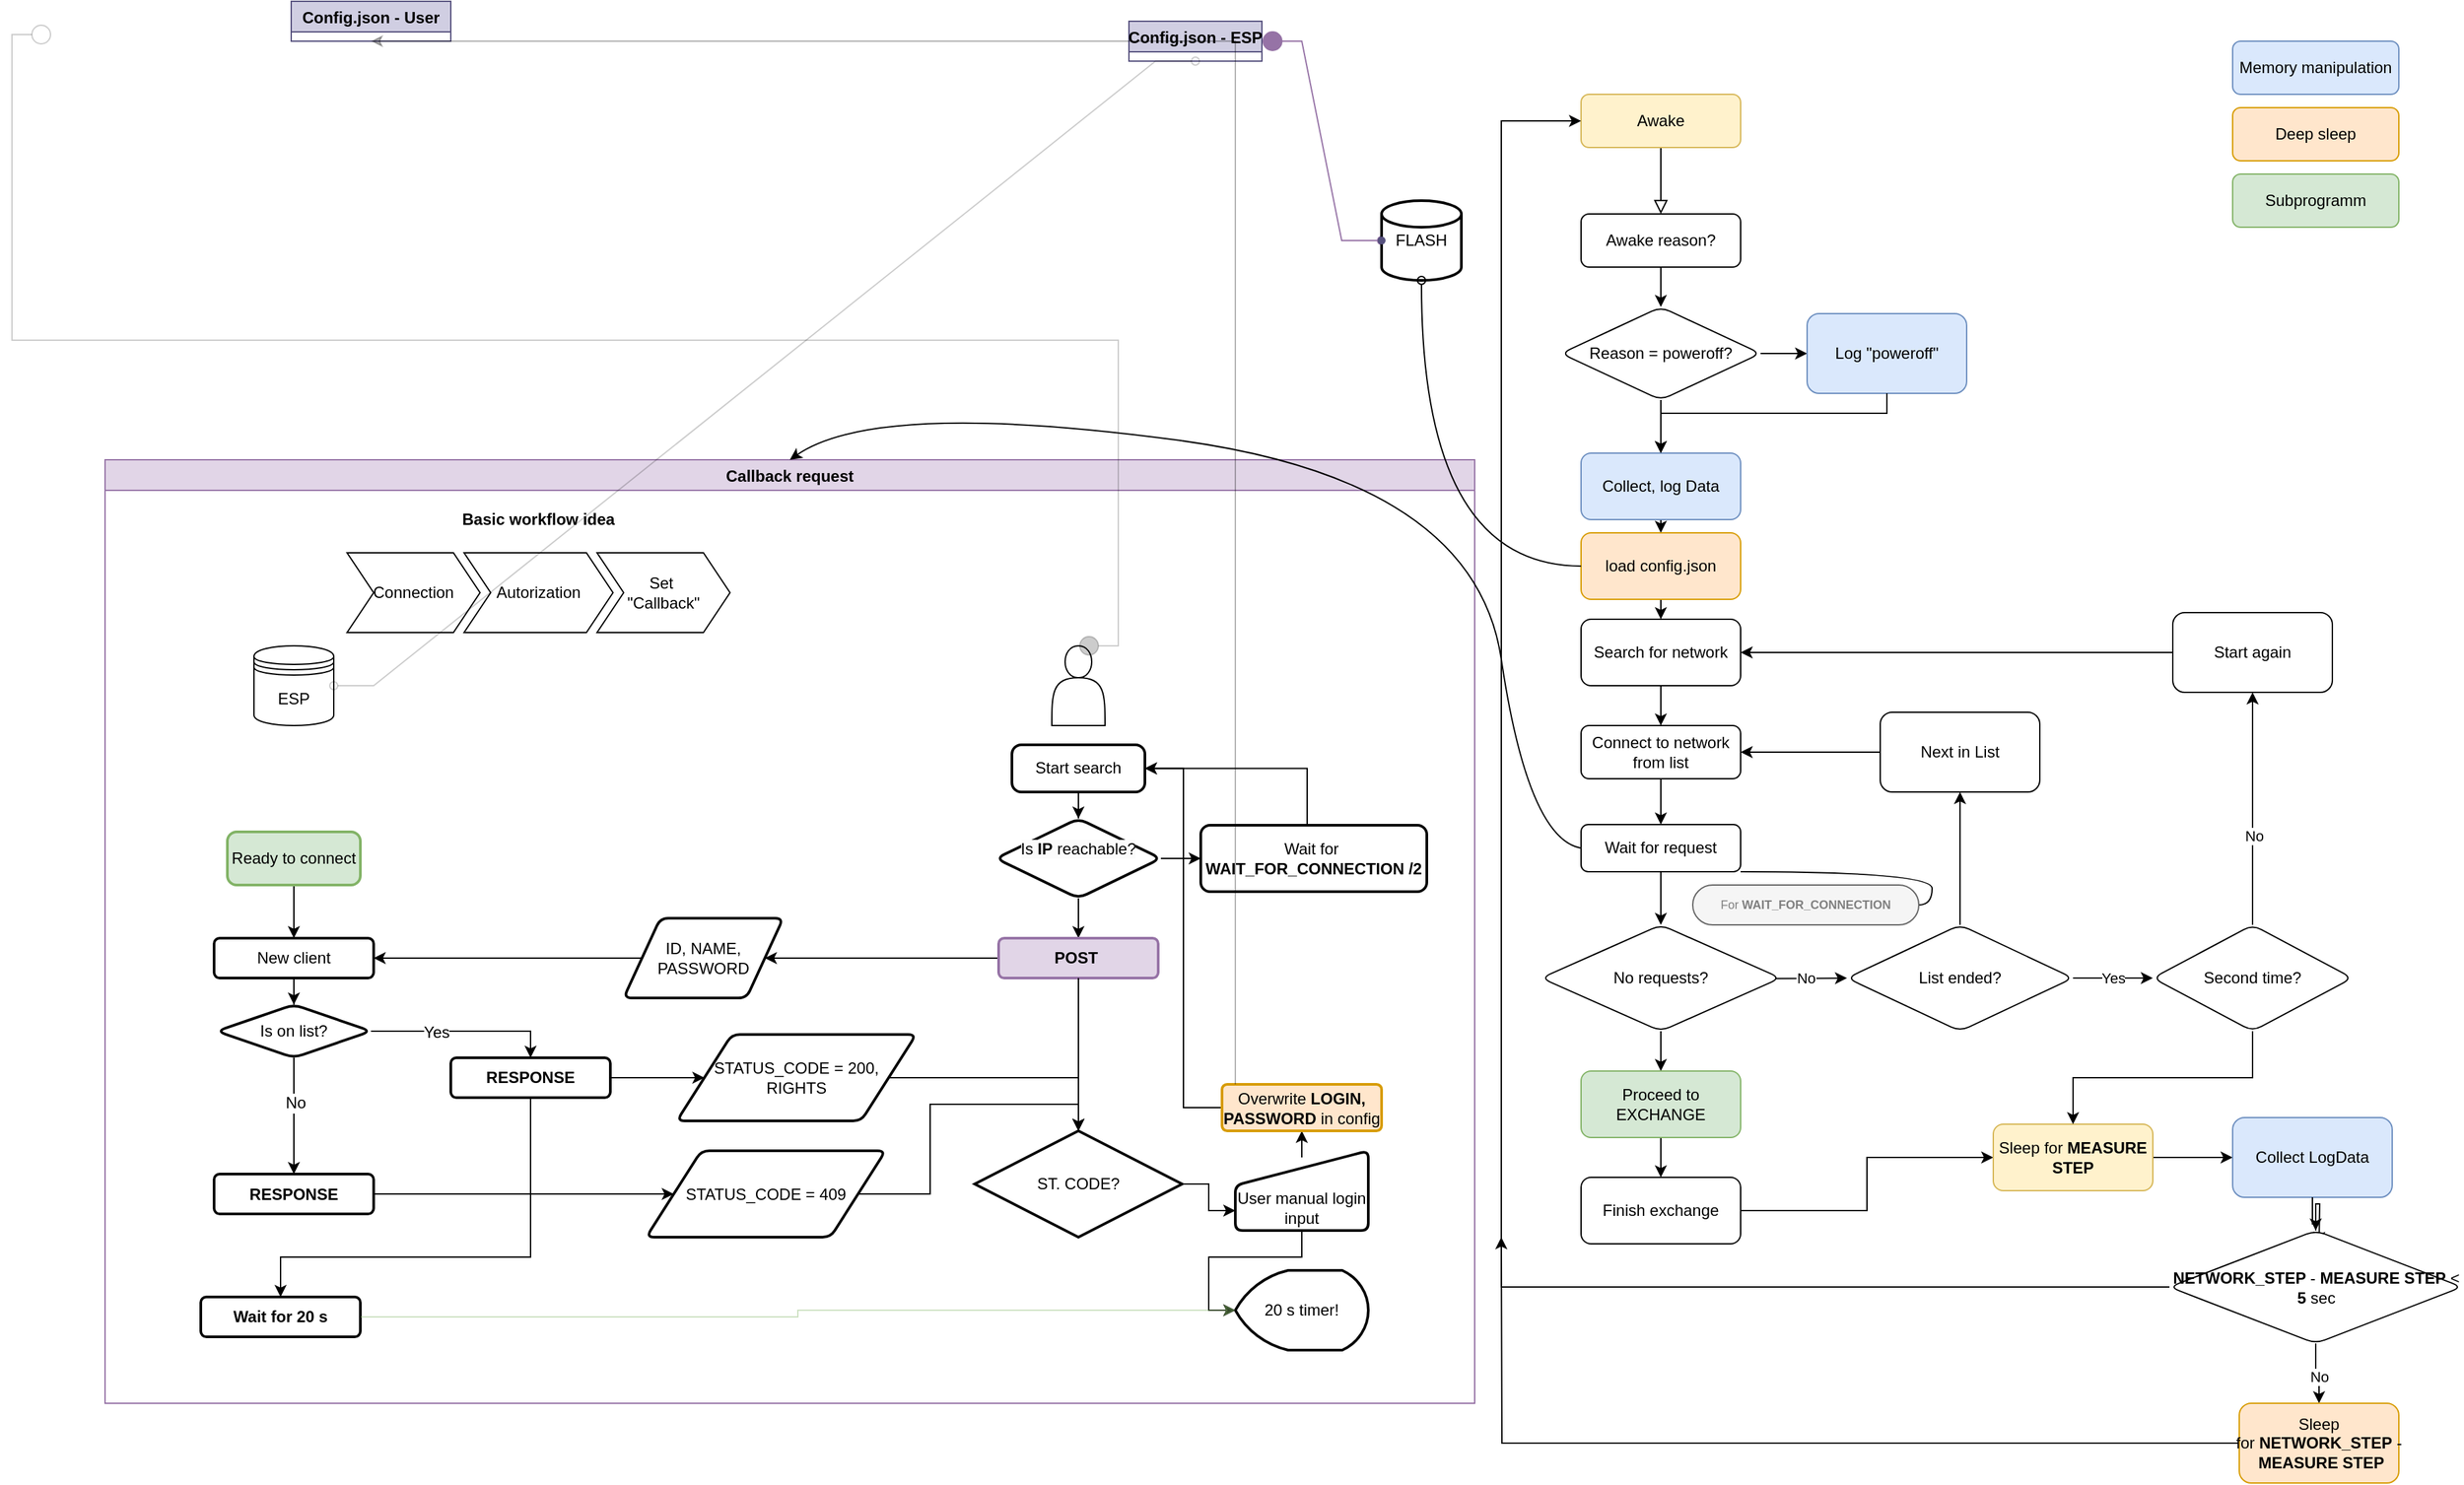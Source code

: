 <mxfile version="24.7.8">
  <diagram id="C5RBs43oDa-KdzZeNtuy" name="Page-1">
    <mxGraphModel dx="2830" dy="696" grid="1" gridSize="10" guides="1" tooltips="1" connect="1" arrows="1" fold="1" page="1" pageScale="1" pageWidth="827" pageHeight="1169" math="0" shadow="0">
      <root>
        <mxCell id="WIyWlLk6GJQsqaUBKTNV-0" />
        <mxCell id="WIyWlLk6GJQsqaUBKTNV-1" parent="WIyWlLk6GJQsqaUBKTNV-0" />
        <mxCell id="WIyWlLk6GJQsqaUBKTNV-2" value="" style="rounded=0;html=1;jettySize=auto;orthogonalLoop=1;fontSize=11;endArrow=block;endFill=0;endSize=8;strokeWidth=1;shadow=0;labelBackgroundColor=none;edgeStyle=orthogonalEdgeStyle;" parent="WIyWlLk6GJQsqaUBKTNV-1" source="WIyWlLk6GJQsqaUBKTNV-3" edge="1">
          <mxGeometry relative="1" as="geometry">
            <mxPoint x="220" y="170" as="targetPoint" />
          </mxGeometry>
        </mxCell>
        <mxCell id="WIyWlLk6GJQsqaUBKTNV-3" value="Awake" style="rounded=1;whiteSpace=wrap;html=1;fontSize=12;glass=0;strokeWidth=1;shadow=0;fillColor=#fff2cc;strokeColor=#d6b656;" parent="WIyWlLk6GJQsqaUBKTNV-1" vertex="1">
          <mxGeometry x="160" y="80" width="120" height="40" as="geometry" />
        </mxCell>
        <mxCell id="w09JISdS2XsOrVuGE6zS-7" value="" style="edgeStyle=orthogonalEdgeStyle;rounded=0;orthogonalLoop=1;jettySize=auto;html=1;" edge="1" parent="WIyWlLk6GJQsqaUBKTNV-1" source="w09JISdS2XsOrVuGE6zS-3" target="w09JISdS2XsOrVuGE6zS-6">
          <mxGeometry relative="1" as="geometry" />
        </mxCell>
        <mxCell id="w09JISdS2XsOrVuGE6zS-3" value="Awake reason?" style="whiteSpace=wrap;html=1;rounded=1;" vertex="1" parent="WIyWlLk6GJQsqaUBKTNV-1">
          <mxGeometry x="160" y="170" width="120" height="40" as="geometry" />
        </mxCell>
        <mxCell id="w09JISdS2XsOrVuGE6zS-9" value="" style="edgeStyle=orthogonalEdgeStyle;rounded=0;orthogonalLoop=1;jettySize=auto;html=1;" edge="1" parent="WIyWlLk6GJQsqaUBKTNV-1" source="w09JISdS2XsOrVuGE6zS-6" target="w09JISdS2XsOrVuGE6zS-8">
          <mxGeometry relative="1" as="geometry" />
        </mxCell>
        <mxCell id="w09JISdS2XsOrVuGE6zS-11" value="" style="edgeStyle=orthogonalEdgeStyle;rounded=0;orthogonalLoop=1;jettySize=auto;html=1;" edge="1" parent="WIyWlLk6GJQsqaUBKTNV-1" source="w09JISdS2XsOrVuGE6zS-6" target="w09JISdS2XsOrVuGE6zS-10">
          <mxGeometry relative="1" as="geometry" />
        </mxCell>
        <mxCell id="w09JISdS2XsOrVuGE6zS-6" value="Reason = poweroff?" style="rhombus;whiteSpace=wrap;html=1;rounded=1;arcSize=15;" vertex="1" parent="WIyWlLk6GJQsqaUBKTNV-1">
          <mxGeometry x="145" y="240" width="150" height="70" as="geometry" />
        </mxCell>
        <mxCell id="w09JISdS2XsOrVuGE6zS-8" value="Log &quot;poweroff&quot;" style="whiteSpace=wrap;html=1;rounded=1;arcSize=15;fillColor=#dae8fc;strokeColor=#6c8ebf;" vertex="1" parent="WIyWlLk6GJQsqaUBKTNV-1">
          <mxGeometry x="330" y="245" width="120" height="60" as="geometry" />
        </mxCell>
        <mxCell id="w09JISdS2XsOrVuGE6zS-105" style="edgeStyle=orthogonalEdgeStyle;rounded=0;orthogonalLoop=1;jettySize=auto;html=1;exitX=0.5;exitY=1;exitDx=0;exitDy=0;entryX=0.5;entryY=0;entryDx=0;entryDy=0;" edge="1" parent="WIyWlLk6GJQsqaUBKTNV-1" source="w09JISdS2XsOrVuGE6zS-10" target="w09JISdS2XsOrVuGE6zS-104">
          <mxGeometry relative="1" as="geometry" />
        </mxCell>
        <mxCell id="w09JISdS2XsOrVuGE6zS-10" value="Collect, log Data" style="whiteSpace=wrap;html=1;rounded=1;arcSize=15;fillColor=#dae8fc;strokeColor=#6c8ebf;" vertex="1" parent="WIyWlLk6GJQsqaUBKTNV-1">
          <mxGeometry x="160" y="350" width="120" height="50" as="geometry" />
        </mxCell>
        <mxCell id="w09JISdS2XsOrVuGE6zS-12" value="" style="endArrow=classic;html=1;rounded=0;entryX=0.5;entryY=0;entryDx=0;entryDy=0;exitX=0.5;exitY=1;exitDx=0;exitDy=0;" edge="1" parent="WIyWlLk6GJQsqaUBKTNV-1" source="w09JISdS2XsOrVuGE6zS-8" target="w09JISdS2XsOrVuGE6zS-10">
          <mxGeometry width="50" height="50" relative="1" as="geometry">
            <mxPoint x="450" y="310" as="sourcePoint" />
            <mxPoint x="500" y="355" as="targetPoint" />
            <Array as="points">
              <mxPoint x="390" y="320" />
              <mxPoint x="220" y="320" />
            </Array>
          </mxGeometry>
        </mxCell>
        <mxCell id="w09JISdS2XsOrVuGE6zS-17" value="" style="edgeStyle=orthogonalEdgeStyle;rounded=0;orthogonalLoop=1;jettySize=auto;html=1;" edge="1" parent="WIyWlLk6GJQsqaUBKTNV-1" source="w09JISdS2XsOrVuGE6zS-13" target="w09JISdS2XsOrVuGE6zS-16">
          <mxGeometry relative="1" as="geometry" />
        </mxCell>
        <mxCell id="w09JISdS2XsOrVuGE6zS-13" value="Search for network" style="whiteSpace=wrap;html=1;rounded=1;arcSize=15;" vertex="1" parent="WIyWlLk6GJQsqaUBKTNV-1">
          <mxGeometry x="160" y="475" width="120" height="50" as="geometry" />
        </mxCell>
        <mxCell id="w09JISdS2XsOrVuGE6zS-19" value="" style="edgeStyle=orthogonalEdgeStyle;rounded=0;orthogonalLoop=1;jettySize=auto;html=1;" edge="1" parent="WIyWlLk6GJQsqaUBKTNV-1" source="w09JISdS2XsOrVuGE6zS-16" target="w09JISdS2XsOrVuGE6zS-18">
          <mxGeometry relative="1" as="geometry" />
        </mxCell>
        <mxCell id="w09JISdS2XsOrVuGE6zS-16" value="Connect to network from list" style="whiteSpace=wrap;html=1;rounded=1;arcSize=15;" vertex="1" parent="WIyWlLk6GJQsqaUBKTNV-1">
          <mxGeometry x="160" y="555" width="120" height="40" as="geometry" />
        </mxCell>
        <mxCell id="w09JISdS2XsOrVuGE6zS-21" value="" style="edgeStyle=orthogonalEdgeStyle;rounded=0;orthogonalLoop=1;jettySize=auto;html=1;" edge="1" parent="WIyWlLk6GJQsqaUBKTNV-1" source="w09JISdS2XsOrVuGE6zS-18">
          <mxGeometry relative="1" as="geometry">
            <mxPoint x="220" y="705" as="targetPoint" />
          </mxGeometry>
        </mxCell>
        <mxCell id="w09JISdS2XsOrVuGE6zS-18" value="Wait for request" style="whiteSpace=wrap;html=1;rounded=1;arcSize=15;" vertex="1" parent="WIyWlLk6GJQsqaUBKTNV-1">
          <mxGeometry x="160" y="629.5" width="120" height="35.5" as="geometry" />
        </mxCell>
        <mxCell id="w09JISdS2XsOrVuGE6zS-23" value="" style="edgeStyle=orthogonalEdgeStyle;rounded=0;orthogonalLoop=1;jettySize=auto;html=1;exitX=0.976;exitY=0.504;exitDx=0;exitDy=0;exitPerimeter=0;" edge="1" parent="WIyWlLk6GJQsqaUBKTNV-1" source="w09JISdS2XsOrVuGE6zS-20" target="w09JISdS2XsOrVuGE6zS-22">
          <mxGeometry relative="1" as="geometry">
            <mxPoint x="310" y="745" as="sourcePoint" />
          </mxGeometry>
        </mxCell>
        <mxCell id="w09JISdS2XsOrVuGE6zS-28" value="No" style="edgeLabel;html=1;align=center;verticalAlign=middle;resizable=0;points=[];" vertex="1" connectable="0" parent="w09JISdS2XsOrVuGE6zS-23">
          <mxGeometry x="0.4" y="-3" relative="1" as="geometry">
            <mxPoint x="-15" y="-3" as="offset" />
          </mxGeometry>
        </mxCell>
        <mxCell id="w09JISdS2XsOrVuGE6zS-30" value="" style="edgeStyle=orthogonalEdgeStyle;rounded=0;orthogonalLoop=1;jettySize=auto;html=1;exitX=0.5;exitY=1;exitDx=0;exitDy=0;" edge="1" parent="WIyWlLk6GJQsqaUBKTNV-1" source="w09JISdS2XsOrVuGE6zS-20" target="w09JISdS2XsOrVuGE6zS-29">
          <mxGeometry relative="1" as="geometry">
            <mxPoint x="220.091" y="784.96" as="sourcePoint" />
          </mxGeometry>
        </mxCell>
        <mxCell id="w09JISdS2XsOrVuGE6zS-20" value="No requests?" style="rhombus;whiteSpace=wrap;html=1;rounded=1;arcSize=15;" vertex="1" parent="WIyWlLk6GJQsqaUBKTNV-1">
          <mxGeometry x="130" y="705" width="180" height="80" as="geometry" />
        </mxCell>
        <mxCell id="w09JISdS2XsOrVuGE6zS-38" value="" style="edgeStyle=orthogonalEdgeStyle;rounded=0;orthogonalLoop=1;jettySize=auto;html=1;" edge="1" parent="WIyWlLk6GJQsqaUBKTNV-1" source="w09JISdS2XsOrVuGE6zS-22" target="w09JISdS2XsOrVuGE6zS-37">
          <mxGeometry relative="1" as="geometry" />
        </mxCell>
        <mxCell id="w09JISdS2XsOrVuGE6zS-44" value="Yes" style="edgeLabel;html=1;align=center;verticalAlign=middle;resizable=0;points=[];" vertex="1" connectable="0" parent="w09JISdS2XsOrVuGE6zS-38">
          <mxGeometry x="0.156" y="-1" relative="1" as="geometry">
            <mxPoint x="-5" y="-1" as="offset" />
          </mxGeometry>
        </mxCell>
        <mxCell id="w09JISdS2XsOrVuGE6zS-103" style="edgeStyle=orthogonalEdgeStyle;rounded=0;orthogonalLoop=1;jettySize=auto;html=1;exitX=0.5;exitY=0;exitDx=0;exitDy=0;entryX=0.5;entryY=1;entryDx=0;entryDy=0;" edge="1" parent="WIyWlLk6GJQsqaUBKTNV-1" source="w09JISdS2XsOrVuGE6zS-22" target="w09JISdS2XsOrVuGE6zS-24">
          <mxGeometry relative="1" as="geometry" />
        </mxCell>
        <mxCell id="w09JISdS2XsOrVuGE6zS-22" value="List ended?" style="rhombus;whiteSpace=wrap;html=1;rounded=1;arcSize=15;" vertex="1" parent="WIyWlLk6GJQsqaUBKTNV-1">
          <mxGeometry x="360" y="705" width="170" height="80" as="geometry" />
        </mxCell>
        <mxCell id="w09JISdS2XsOrVuGE6zS-26" value="" style="edgeStyle=orthogonalEdgeStyle;rounded=0;orthogonalLoop=1;jettySize=auto;html=1;" edge="1" parent="WIyWlLk6GJQsqaUBKTNV-1" source="w09JISdS2XsOrVuGE6zS-24" target="w09JISdS2XsOrVuGE6zS-16">
          <mxGeometry relative="1" as="geometry" />
        </mxCell>
        <mxCell id="w09JISdS2XsOrVuGE6zS-24" value="Next in List" style="whiteSpace=wrap;html=1;rounded=1;arcSize=15;" vertex="1" parent="WIyWlLk6GJQsqaUBKTNV-1">
          <mxGeometry x="385" y="545" width="120" height="60" as="geometry" />
        </mxCell>
        <mxCell id="w09JISdS2XsOrVuGE6zS-34" value="" style="edgeStyle=orthogonalEdgeStyle;rounded=0;orthogonalLoop=1;jettySize=auto;html=1;" edge="1" parent="WIyWlLk6GJQsqaUBKTNV-1" source="w09JISdS2XsOrVuGE6zS-29" target="w09JISdS2XsOrVuGE6zS-33">
          <mxGeometry relative="1" as="geometry" />
        </mxCell>
        <mxCell id="w09JISdS2XsOrVuGE6zS-29" value="Proceed to EXCHANGE" style="whiteSpace=wrap;html=1;rounded=1;arcSize=15;fillColor=#d5e8d4;strokeColor=#82b366;shadow=0;glass=0;" vertex="1" parent="WIyWlLk6GJQsqaUBKTNV-1">
          <mxGeometry x="160" y="815" width="120" height="50" as="geometry" />
        </mxCell>
        <mxCell id="w09JISdS2XsOrVuGE6zS-36" value="" style="edgeStyle=orthogonalEdgeStyle;rounded=0;orthogonalLoop=1;jettySize=auto;html=1;" edge="1" parent="WIyWlLk6GJQsqaUBKTNV-1" source="w09JISdS2XsOrVuGE6zS-33" target="w09JISdS2XsOrVuGE6zS-35">
          <mxGeometry relative="1" as="geometry" />
        </mxCell>
        <mxCell id="w09JISdS2XsOrVuGE6zS-33" value="Finish exchange" style="whiteSpace=wrap;html=1;rounded=1;arcSize=15;shadow=0;glass=0;" vertex="1" parent="WIyWlLk6GJQsqaUBKTNV-1">
          <mxGeometry x="160" y="895" width="120" height="50" as="geometry" />
        </mxCell>
        <mxCell id="w09JISdS2XsOrVuGE6zS-50" value="" style="edgeStyle=orthogonalEdgeStyle;rounded=0;orthogonalLoop=1;jettySize=auto;html=1;" edge="1" parent="WIyWlLk6GJQsqaUBKTNV-1" source="w09JISdS2XsOrVuGE6zS-35" target="w09JISdS2XsOrVuGE6zS-49">
          <mxGeometry relative="1" as="geometry" />
        </mxCell>
        <mxCell id="w09JISdS2XsOrVuGE6zS-35" value="Sleep for &lt;b&gt;MEASURE STEP&lt;/b&gt;" style="whiteSpace=wrap;html=1;rounded=1;arcSize=15;shadow=0;glass=0;fillColor=#fff2cc;strokeColor=#d6b656;" vertex="1" parent="WIyWlLk6GJQsqaUBKTNV-1">
          <mxGeometry x="470" y="855" width="120" height="50" as="geometry" />
        </mxCell>
        <mxCell id="w09JISdS2XsOrVuGE6zS-41" value="" style="edgeStyle=orthogonalEdgeStyle;rounded=0;orthogonalLoop=1;jettySize=auto;html=1;" edge="1" parent="WIyWlLk6GJQsqaUBKTNV-1" source="w09JISdS2XsOrVuGE6zS-37" target="w09JISdS2XsOrVuGE6zS-40">
          <mxGeometry relative="1" as="geometry" />
        </mxCell>
        <mxCell id="w09JISdS2XsOrVuGE6zS-43" value="No" style="edgeLabel;html=1;align=center;verticalAlign=middle;resizable=0;points=[];" vertex="1" connectable="0" parent="w09JISdS2XsOrVuGE6zS-41">
          <mxGeometry x="-0.234" y="-1" relative="1" as="geometry">
            <mxPoint as="offset" />
          </mxGeometry>
        </mxCell>
        <mxCell id="w09JISdS2XsOrVuGE6zS-48" value="" style="edgeStyle=orthogonalEdgeStyle;rounded=0;orthogonalLoop=1;jettySize=auto;html=1;" edge="1" parent="WIyWlLk6GJQsqaUBKTNV-1" source="w09JISdS2XsOrVuGE6zS-37" target="w09JISdS2XsOrVuGE6zS-35">
          <mxGeometry relative="1" as="geometry" />
        </mxCell>
        <mxCell id="w09JISdS2XsOrVuGE6zS-37" value="Second time?" style="rhombus;whiteSpace=wrap;html=1;rounded=1;arcSize=15;" vertex="1" parent="WIyWlLk6GJQsqaUBKTNV-1">
          <mxGeometry x="590" y="705" width="150" height="80" as="geometry" />
        </mxCell>
        <mxCell id="w09JISdS2XsOrVuGE6zS-42" style="edgeStyle=orthogonalEdgeStyle;rounded=0;orthogonalLoop=1;jettySize=auto;html=1;entryX=1;entryY=0.5;entryDx=0;entryDy=0;" edge="1" parent="WIyWlLk6GJQsqaUBKTNV-1" source="w09JISdS2XsOrVuGE6zS-40" target="w09JISdS2XsOrVuGE6zS-13">
          <mxGeometry relative="1" as="geometry" />
        </mxCell>
        <mxCell id="w09JISdS2XsOrVuGE6zS-40" value="Start again" style="whiteSpace=wrap;html=1;rounded=1;arcSize=15;" vertex="1" parent="WIyWlLk6GJQsqaUBKTNV-1">
          <mxGeometry x="605" y="470" width="120" height="60" as="geometry" />
        </mxCell>
        <mxCell id="w09JISdS2XsOrVuGE6zS-52" value="" style="edgeStyle=orthogonalEdgeStyle;rounded=0;orthogonalLoop=1;jettySize=auto;html=1;" edge="1" parent="WIyWlLk6GJQsqaUBKTNV-1" source="w09JISdS2XsOrVuGE6zS-51">
          <mxGeometry relative="1" as="geometry">
            <mxPoint x="715.0" y="945" as="targetPoint" />
          </mxGeometry>
        </mxCell>
        <mxCell id="w09JISdS2XsOrVuGE6zS-49" value="Collect LogData" style="whiteSpace=wrap;html=1;fillColor=#dae8fc;strokeColor=#6c8ebf;rounded=1;arcSize=15;shadow=0;glass=0;" vertex="1" parent="WIyWlLk6GJQsqaUBKTNV-1">
          <mxGeometry x="650" y="850" width="120" height="60" as="geometry" />
        </mxCell>
        <mxCell id="w09JISdS2XsOrVuGE6zS-54" value="" style="edgeStyle=orthogonalEdgeStyle;rounded=0;orthogonalLoop=1;jettySize=auto;html=1;exitX=0.5;exitY=1;exitDx=0;exitDy=0;" edge="1" parent="WIyWlLk6GJQsqaUBKTNV-1" source="w09JISdS2XsOrVuGE6zS-51" target="w09JISdS2XsOrVuGE6zS-53">
          <mxGeometry relative="1" as="geometry">
            <mxPoint x="715.0" y="1030" as="sourcePoint" />
          </mxGeometry>
        </mxCell>
        <mxCell id="w09JISdS2XsOrVuGE6zS-55" value="No" style="edgeLabel;html=1;align=center;verticalAlign=middle;resizable=0;points=[];" vertex="1" connectable="0" parent="w09JISdS2XsOrVuGE6zS-54">
          <mxGeometry x="0.652" y="1" relative="1" as="geometry">
            <mxPoint x="-1" y="-12" as="offset" />
          </mxGeometry>
        </mxCell>
        <mxCell id="w09JISdS2XsOrVuGE6zS-56" style="edgeStyle=orthogonalEdgeStyle;rounded=0;orthogonalLoop=1;jettySize=auto;html=1;exitX=0;exitY=0.5;exitDx=0;exitDy=0;entryX=0;entryY=0.5;entryDx=0;entryDy=0;" edge="1" parent="WIyWlLk6GJQsqaUBKTNV-1" source="w09JISdS2XsOrVuGE6zS-51" target="WIyWlLk6GJQsqaUBKTNV-3">
          <mxGeometry relative="1" as="geometry">
            <Array as="points">
              <mxPoint x="100" y="978" />
              <mxPoint x="100" y="100" />
            </Array>
          </mxGeometry>
        </mxCell>
        <mxCell id="w09JISdS2XsOrVuGE6zS-57" style="edgeStyle=orthogonalEdgeStyle;rounded=0;orthogonalLoop=1;jettySize=auto;html=1;exitX=0;exitY=0.5;exitDx=0;exitDy=0;" edge="1" parent="WIyWlLk6GJQsqaUBKTNV-1" source="w09JISdS2XsOrVuGE6zS-53">
          <mxGeometry relative="1" as="geometry">
            <mxPoint x="100" y="940" as="targetPoint" />
          </mxGeometry>
        </mxCell>
        <mxCell id="w09JISdS2XsOrVuGE6zS-53" value="Sleep for&amp;nbsp;&lt;b&gt;NETWORK_STEP&amp;nbsp;&lt;/b&gt;-&amp;nbsp;&lt;b&gt;MEASURE STEP&lt;/b&gt;" style="whiteSpace=wrap;html=1;rounded=1;arcSize=15;shadow=0;glass=0;fillColor=#ffe6cc;strokeColor=#d79b00;" vertex="1" parent="WIyWlLk6GJQsqaUBKTNV-1">
          <mxGeometry x="655" y="1065" width="120" height="60" as="geometry" />
        </mxCell>
        <mxCell id="w09JISdS2XsOrVuGE6zS-58" value="Memory manipulation" style="rounded=1;whiteSpace=wrap;html=1;fillColor=#dae8fc;strokeColor=#6c8ebf;" vertex="1" parent="WIyWlLk6GJQsqaUBKTNV-1">
          <mxGeometry x="650" y="40" width="125" height="40" as="geometry" />
        </mxCell>
        <mxCell id="w09JISdS2XsOrVuGE6zS-60" value="Deep sleep" style="rounded=1;whiteSpace=wrap;html=1;fillColor=#ffe6cc;strokeColor=#d79b00;" vertex="1" parent="WIyWlLk6GJQsqaUBKTNV-1">
          <mxGeometry x="650" y="90" width="125" height="40" as="geometry" />
        </mxCell>
        <mxCell id="w09JISdS2XsOrVuGE6zS-61" value="Subprogramm" style="rounded=1;whiteSpace=wrap;html=1;fillColor=#d5e8d4;strokeColor=#82b366;" vertex="1" parent="WIyWlLk6GJQsqaUBKTNV-1">
          <mxGeometry x="650" y="140" width="125" height="40" as="geometry" />
        </mxCell>
        <mxCell id="w09JISdS2XsOrVuGE6zS-74" value="Callback request" style="swimlane;fillColor=#e1d5e7;strokeColor=#9673a6;" vertex="1" parent="WIyWlLk6GJQsqaUBKTNV-1">
          <mxGeometry x="-950" y="355" width="1030" height="710" as="geometry">
            <mxRectangle x="-770" y="350" width="120" height="30" as="alternateBounds" />
          </mxGeometry>
        </mxCell>
        <mxCell id="w09JISdS2XsOrVuGE6zS-75" value="" style="shape=actor;whiteSpace=wrap;html=1;" vertex="1" parent="w09JISdS2XsOrVuGE6zS-74">
          <mxGeometry x="712" y="140" width="40" height="60" as="geometry" />
        </mxCell>
        <mxCell id="w09JISdS2XsOrVuGE6zS-76" value="ESP" style="shape=datastore;whiteSpace=wrap;html=1;" vertex="1" parent="w09JISdS2XsOrVuGE6zS-74">
          <mxGeometry x="112" y="140" width="60" height="60" as="geometry" />
        </mxCell>
        <mxCell id="w09JISdS2XsOrVuGE6zS-107" value="Basic workflow idea" style="swimlane;childLayout=stackLayout;horizontal=1;fillColor=none;horizontalStack=1;resizeParent=1;resizeParentMax=0;resizeLast=0;collapsible=0;strokeColor=none;stackBorder=10;stackSpacing=-12;resizable=1;align=center;points=[];whiteSpace=wrap;html=1;startSize=30;" vertex="1" parent="w09JISdS2XsOrVuGE6zS-74">
          <mxGeometry x="172" y="30" width="308" height="110" as="geometry" />
        </mxCell>
        <mxCell id="w09JISdS2XsOrVuGE6zS-108" value="Connection" style="shape=step;perimeter=stepPerimeter;fixedSize=1;points=[];whiteSpace=wrap;html=1;" vertex="1" parent="w09JISdS2XsOrVuGE6zS-107">
          <mxGeometry x="10" y="40" width="100" height="60" as="geometry" />
        </mxCell>
        <mxCell id="w09JISdS2XsOrVuGE6zS-109" value="Autorization" style="shape=step;perimeter=stepPerimeter;fixedSize=1;points=[];whiteSpace=wrap;html=1;" vertex="1" parent="w09JISdS2XsOrVuGE6zS-107">
          <mxGeometry x="98" y="40" width="112" height="60" as="geometry" />
        </mxCell>
        <mxCell id="w09JISdS2XsOrVuGE6zS-110" value="Set&amp;nbsp;&lt;div&gt;&quot;Callback&quot;&lt;/div&gt;" style="shape=step;perimeter=stepPerimeter;fixedSize=1;points=[];align=center;whiteSpace=wrap;html=1;" vertex="1" parent="w09JISdS2XsOrVuGE6zS-107">
          <mxGeometry x="198" y="40" width="100" height="60" as="geometry" />
        </mxCell>
        <mxCell id="w09JISdS2XsOrVuGE6zS-171" value="" style="edgeStyle=orthogonalEdgeStyle;rounded=0;orthogonalLoop=1;jettySize=auto;html=1;fontFamily=Helvetica;fontSize=12;fontColor=default;" edge="1" parent="w09JISdS2XsOrVuGE6zS-74" source="w09JISdS2XsOrVuGE6zS-126" target="w09JISdS2XsOrVuGE6zS-170">
          <mxGeometry relative="1" as="geometry" />
        </mxCell>
        <mxCell id="w09JISdS2XsOrVuGE6zS-126" value="Ready to connect" style="rounded=1;whiteSpace=wrap;html=1;absoluteArcSize=1;arcSize=14;strokeWidth=2;fillColor=#d5e8d4;strokeColor=#82b366;" vertex="1" parent="w09JISdS2XsOrVuGE6zS-74">
          <mxGeometry x="92" y="280" width="100" height="40" as="geometry" />
        </mxCell>
        <mxCell id="w09JISdS2XsOrVuGE6zS-133" value="" style="edgeStyle=orthogonalEdgeStyle;rounded=0;orthogonalLoop=1;jettySize=auto;html=1;fontFamily=Helvetica;fontSize=12;fontColor=default;entryX=0.5;entryY=0;entryDx=0;entryDy=0;" edge="1" parent="w09JISdS2XsOrVuGE6zS-74" source="w09JISdS2XsOrVuGE6zS-128" target="w09JISdS2XsOrVuGE6zS-161">
          <mxGeometry relative="1" as="geometry">
            <mxPoint x="732.034" y="275" as="targetPoint" />
          </mxGeometry>
        </mxCell>
        <mxCell id="w09JISdS2XsOrVuGE6zS-128" value="Start search" style="rounded=1;whiteSpace=wrap;html=1;absoluteArcSize=1;arcSize=14;strokeWidth=2;" vertex="1" parent="w09JISdS2XsOrVuGE6zS-74">
          <mxGeometry x="682" y="214.5" width="100" height="35.5" as="geometry" />
        </mxCell>
        <mxCell id="w09JISdS2XsOrVuGE6zS-166" value="" style="edgeStyle=orthogonalEdgeStyle;rounded=0;orthogonalLoop=1;jettySize=auto;html=1;fontFamily=Helvetica;fontSize=12;fontColor=default;" edge="1" parent="w09JISdS2XsOrVuGE6zS-74" source="w09JISdS2XsOrVuGE6zS-161" target="w09JISdS2XsOrVuGE6zS-165">
          <mxGeometry relative="1" as="geometry" />
        </mxCell>
        <mxCell id="w09JISdS2XsOrVuGE6zS-178" value="" style="edgeStyle=orthogonalEdgeStyle;rounded=0;orthogonalLoop=1;jettySize=auto;html=1;fontFamily=Helvetica;fontSize=12;fontColor=default;" edge="1" parent="w09JISdS2XsOrVuGE6zS-74" source="w09JISdS2XsOrVuGE6zS-161" target="w09JISdS2XsOrVuGE6zS-177">
          <mxGeometry relative="1" as="geometry" />
        </mxCell>
        <mxCell id="w09JISdS2XsOrVuGE6zS-161" value="&#xa;&lt;span style=&quot;color: rgb(0, 0, 0); font-family: Helvetica; font-size: 12px; font-style: normal; font-variant-ligatures: normal; font-variant-caps: normal; font-weight: 400; letter-spacing: normal; orphans: 2; text-align: center; text-indent: 0px; text-transform: none; widows: 2; word-spacing: 0px; -webkit-text-stroke-width: 0px; white-space: normal; background-color: rgb(251, 251, 251); text-decoration-thickness: initial; text-decoration-style: initial; text-decoration-color: initial; display: inline !important; float: none;&quot;&gt;Is&lt;span&gt;&amp;nbsp;&lt;/span&gt;&lt;/span&gt;&lt;b style=&quot;forced-color-adjust: none; color: rgb(0, 0, 0); font-family: Helvetica; font-size: 12px; font-style: normal; font-variant-ligatures: normal; font-variant-caps: normal; letter-spacing: normal; orphans: 2; text-align: center; text-indent: 0px; text-transform: none; widows: 2; word-spacing: 0px; -webkit-text-stroke-width: 0px; white-space: normal; background-color: rgb(251, 251, 251); text-decoration-thickness: initial; text-decoration-style: initial; text-decoration-color: initial;&quot;&gt;IP&lt;/b&gt;&lt;span style=&quot;color: rgb(0, 0, 0); font-family: Helvetica; font-size: 12px; font-style: normal; font-variant-ligatures: normal; font-variant-caps: normal; font-weight: 400; letter-spacing: normal; orphans: 2; text-align: center; text-indent: 0px; text-transform: none; widows: 2; word-spacing: 0px; -webkit-text-stroke-width: 0px; white-space: normal; background-color: rgb(251, 251, 251); text-decoration-thickness: initial; text-decoration-style: initial; text-decoration-color: initial; display: inline !important; float: none;&quot;&gt;&lt;span&gt;&amp;nbsp;&lt;/span&gt;reachable?&lt;/span&gt;&#xa;&#xa;" style="rhombus;whiteSpace=wrap;html=1;rounded=1;strokeColor=default;strokeWidth=2;align=center;verticalAlign=middle;arcSize=14;fontFamily=Helvetica;fontSize=12;fontColor=default;fillColor=default;" vertex="1" parent="w09JISdS2XsOrVuGE6zS-74">
          <mxGeometry x="670" y="270" width="124" height="60" as="geometry" />
        </mxCell>
        <mxCell id="w09JISdS2XsOrVuGE6zS-159" value="" style="edgeStyle=entityRelationEdgeStyle;rounded=0;orthogonalLoop=1;jettySize=auto;html=1;fontFamily=Helvetica;fontSize=12;fontColor=default;opacity=20;endArrow=circle;endFill=0;startArrow=circle;startFill=1;entryX=0.5;entryY=1;entryDx=0;entryDy=0;exitX=0.5;exitY=0;exitDx=0;exitDy=0;" edge="1" parent="w09JISdS2XsOrVuGE6zS-74" source="w09JISdS2XsOrVuGE6zS-75">
          <mxGeometry relative="1" as="geometry">
            <mxPoint x="380" y="290" as="sourcePoint" />
            <mxPoint x="-40" y="-320" as="targetPoint" />
            <Array as="points">
              <mxPoint x="380" y="310" />
              <mxPoint x="390" y="290" />
              <mxPoint x="200" y="40" />
              <mxPoint x="20" y="-160" />
              <mxPoint x="160" y="-90" />
              <mxPoint x="350" y="140" />
              <mxPoint x="440" y="70" />
              <mxPoint x="230" y="-90" />
              <mxPoint x="380" y="190" />
            </Array>
          </mxGeometry>
        </mxCell>
        <mxCell id="w09JISdS2XsOrVuGE6zS-168" style="edgeStyle=orthogonalEdgeStyle;rounded=0;orthogonalLoop=1;jettySize=auto;html=1;entryX=1;entryY=0.5;entryDx=0;entryDy=0;fontFamily=Helvetica;fontSize=12;fontColor=default;" edge="1" parent="w09JISdS2XsOrVuGE6zS-74" source="w09JISdS2XsOrVuGE6zS-165" target="w09JISdS2XsOrVuGE6zS-128">
          <mxGeometry relative="1" as="geometry">
            <Array as="points">
              <mxPoint x="904" y="232" />
            </Array>
          </mxGeometry>
        </mxCell>
        <mxCell id="w09JISdS2XsOrVuGE6zS-165" value="Wait for&amp;nbsp;&lt;div&gt;&lt;span style=&quot;text-align: left;&quot;&gt;&lt;b&gt;WAIT_FOR_CONNECTION /2&lt;/b&gt;&lt;/span&gt;&lt;/div&gt;" style="whiteSpace=wrap;html=1;rounded=1;strokeWidth=2;arcSize=14;" vertex="1" parent="w09JISdS2XsOrVuGE6zS-74">
          <mxGeometry x="824" y="275" width="170" height="50" as="geometry" />
        </mxCell>
        <mxCell id="w09JISdS2XsOrVuGE6zS-185" value="" style="edgeStyle=orthogonalEdgeStyle;rounded=0;orthogonalLoop=1;jettySize=auto;html=1;fontFamily=Helvetica;fontSize=12;fontColor=default;" edge="1" parent="w09JISdS2XsOrVuGE6zS-74" source="w09JISdS2XsOrVuGE6zS-170" target="w09JISdS2XsOrVuGE6zS-184">
          <mxGeometry relative="1" as="geometry" />
        </mxCell>
        <mxCell id="w09JISdS2XsOrVuGE6zS-170" value="New client" style="whiteSpace=wrap;html=1;rounded=1;arcSize=14;strokeWidth=2;" vertex="1" parent="w09JISdS2XsOrVuGE6zS-74">
          <mxGeometry x="82" y="360" width="120" height="30" as="geometry" />
        </mxCell>
        <mxCell id="w09JISdS2XsOrVuGE6zS-182" style="edgeStyle=orthogonalEdgeStyle;rounded=0;orthogonalLoop=1;jettySize=auto;html=1;exitX=0;exitY=0.5;exitDx=0;exitDy=0;entryX=1;entryY=0.5;entryDx=0;entryDy=0;fontFamily=Helvetica;fontSize=12;fontColor=default;" edge="1" parent="w09JISdS2XsOrVuGE6zS-74" source="w09JISdS2XsOrVuGE6zS-177" target="w09JISdS2XsOrVuGE6zS-180">
          <mxGeometry relative="1" as="geometry" />
        </mxCell>
        <mxCell id="w09JISdS2XsOrVuGE6zS-177" value="&lt;b&gt;POST&lt;/b&gt;&amp;nbsp;" style="rounded=1;whiteSpace=wrap;html=1;strokeWidth=2;arcSize=14;fillColor=#e1d5e7;strokeColor=#9673a6;" vertex="1" parent="w09JISdS2XsOrVuGE6zS-74">
          <mxGeometry x="672" y="360" width="120" height="30" as="geometry" />
        </mxCell>
        <mxCell id="w09JISdS2XsOrVuGE6zS-183" style="edgeStyle=orthogonalEdgeStyle;rounded=0;orthogonalLoop=1;jettySize=auto;html=1;exitX=0;exitY=0.5;exitDx=0;exitDy=0;entryX=1;entryY=0.5;entryDx=0;entryDy=0;fontFamily=Helvetica;fontSize=12;fontColor=default;" edge="1" parent="w09JISdS2XsOrVuGE6zS-74" source="w09JISdS2XsOrVuGE6zS-180" target="w09JISdS2XsOrVuGE6zS-170">
          <mxGeometry relative="1" as="geometry" />
        </mxCell>
        <mxCell id="w09JISdS2XsOrVuGE6zS-180" value="ID, NAME, PASSWORD" style="shape=parallelogram;html=1;strokeWidth=2;perimeter=parallelogramPerimeter;whiteSpace=wrap;rounded=1;arcSize=12;size=0.23;strokeColor=default;align=center;verticalAlign=middle;fontFamily=Helvetica;fontSize=12;fontColor=default;fillColor=default;" vertex="1" parent="w09JISdS2XsOrVuGE6zS-74">
          <mxGeometry x="390" y="345" width="120" height="60" as="geometry" />
        </mxCell>
        <mxCell id="w09JISdS2XsOrVuGE6zS-188" style="edgeStyle=orthogonalEdgeStyle;rounded=0;orthogonalLoop=1;jettySize=auto;html=1;entryX=0.5;entryY=0;entryDx=0;entryDy=0;fontFamily=Helvetica;fontSize=12;fontColor=default;" edge="1" parent="w09JISdS2XsOrVuGE6zS-74" source="w09JISdS2XsOrVuGE6zS-184" target="w09JISdS2XsOrVuGE6zS-186">
          <mxGeometry relative="1" as="geometry" />
        </mxCell>
        <mxCell id="w09JISdS2XsOrVuGE6zS-216" value="Yes" style="edgeLabel;html=1;align=center;verticalAlign=middle;resizable=0;points=[];rounded=1;strokeColor=default;strokeWidth=2;arcSize=14;fontFamily=Helvetica;fontSize=12;fontColor=default;fillColor=default;" vertex="1" connectable="0" parent="w09JISdS2XsOrVuGE6zS-188">
          <mxGeometry x="-0.308" y="-1" relative="1" as="geometry">
            <mxPoint as="offset" />
          </mxGeometry>
        </mxCell>
        <mxCell id="w09JISdS2XsOrVuGE6zS-193" style="edgeStyle=orthogonalEdgeStyle;rounded=0;orthogonalLoop=1;jettySize=auto;html=1;entryX=0.5;entryY=0;entryDx=0;entryDy=0;fontFamily=Helvetica;fontSize=12;fontColor=default;" edge="1" parent="w09JISdS2XsOrVuGE6zS-74" source="w09JISdS2XsOrVuGE6zS-184" target="w09JISdS2XsOrVuGE6zS-192">
          <mxGeometry relative="1" as="geometry" />
        </mxCell>
        <mxCell id="w09JISdS2XsOrVuGE6zS-217" value="No" style="edgeLabel;html=1;align=center;verticalAlign=middle;resizable=0;points=[];rounded=1;strokeColor=default;strokeWidth=2;arcSize=14;fontFamily=Helvetica;fontSize=12;fontColor=default;fillColor=default;" vertex="1" connectable="0" parent="w09JISdS2XsOrVuGE6zS-193">
          <mxGeometry x="-0.222" y="1" relative="1" as="geometry">
            <mxPoint as="offset" />
          </mxGeometry>
        </mxCell>
        <mxCell id="w09JISdS2XsOrVuGE6zS-184" value="Is on list?" style="rhombus;whiteSpace=wrap;html=1;rounded=1;arcSize=14;strokeWidth=2;" vertex="1" parent="w09JISdS2XsOrVuGE6zS-74">
          <mxGeometry x="84" y="410" width="116" height="40" as="geometry" />
        </mxCell>
        <mxCell id="w09JISdS2XsOrVuGE6zS-191" style="edgeStyle=orthogonalEdgeStyle;rounded=0;orthogonalLoop=1;jettySize=auto;html=1;entryX=0;entryY=0.5;entryDx=0;entryDy=0;fontFamily=Helvetica;fontSize=12;fontColor=default;" edge="1" parent="w09JISdS2XsOrVuGE6zS-74" source="w09JISdS2XsOrVuGE6zS-186" target="w09JISdS2XsOrVuGE6zS-190">
          <mxGeometry relative="1" as="geometry" />
        </mxCell>
        <mxCell id="w09JISdS2XsOrVuGE6zS-221" style="edgeStyle=orthogonalEdgeStyle;rounded=0;orthogonalLoop=1;jettySize=auto;html=1;entryX=0.5;entryY=0;entryDx=0;entryDy=0;fontFamily=Helvetica;fontSize=12;fontColor=default;" edge="1" parent="w09JISdS2XsOrVuGE6zS-74" source="w09JISdS2XsOrVuGE6zS-186" target="w09JISdS2XsOrVuGE6zS-219">
          <mxGeometry relative="1" as="geometry">
            <Array as="points">
              <mxPoint x="320" y="600" />
              <mxPoint x="132" y="600" />
            </Array>
          </mxGeometry>
        </mxCell>
        <mxCell id="w09JISdS2XsOrVuGE6zS-186" value="&lt;b&gt;RESPONSE&lt;/b&gt;" style="whiteSpace=wrap;html=1;rounded=1;arcSize=14;strokeWidth=2;" vertex="1" parent="w09JISdS2XsOrVuGE6zS-74">
          <mxGeometry x="260" y="450" width="120" height="30" as="geometry" />
        </mxCell>
        <mxCell id="w09JISdS2XsOrVuGE6zS-190" value="STATUS_CODE = 200,&lt;div&gt;RIGHTS&lt;/div&gt;" style="shape=parallelogram;html=1;strokeWidth=2;perimeter=parallelogramPerimeter;whiteSpace=wrap;rounded=1;arcSize=12;size=0.23;strokeColor=default;align=center;verticalAlign=middle;fontFamily=Helvetica;fontSize=12;fontColor=default;fillColor=default;" vertex="1" parent="w09JISdS2XsOrVuGE6zS-74">
          <mxGeometry x="430" y="432.5" width="180" height="65" as="geometry" />
        </mxCell>
        <mxCell id="w09JISdS2XsOrVuGE6zS-195" style="edgeStyle=orthogonalEdgeStyle;rounded=0;orthogonalLoop=1;jettySize=auto;html=1;entryX=0;entryY=0.5;entryDx=0;entryDy=0;fontFamily=Helvetica;fontSize=12;fontColor=default;" edge="1" parent="w09JISdS2XsOrVuGE6zS-74" source="w09JISdS2XsOrVuGE6zS-192" target="w09JISdS2XsOrVuGE6zS-194">
          <mxGeometry relative="1" as="geometry" />
        </mxCell>
        <mxCell id="w09JISdS2XsOrVuGE6zS-192" value="&lt;b&gt;RESPONSE&lt;/b&gt;" style="whiteSpace=wrap;html=1;rounded=1;arcSize=14;strokeWidth=2;" vertex="1" parent="w09JISdS2XsOrVuGE6zS-74">
          <mxGeometry x="82" y="537.5" width="120" height="30" as="geometry" />
        </mxCell>
        <mxCell id="w09JISdS2XsOrVuGE6zS-194" value="STATUS_CODE = 409" style="shape=parallelogram;html=1;strokeWidth=2;perimeter=parallelogramPerimeter;whiteSpace=wrap;rounded=1;arcSize=12;size=0.23;strokeColor=default;align=center;verticalAlign=middle;fontFamily=Helvetica;fontSize=12;fontColor=default;fillColor=default;" vertex="1" parent="w09JISdS2XsOrVuGE6zS-74">
          <mxGeometry x="407" y="520" width="180" height="65" as="geometry" />
        </mxCell>
        <mxCell id="w09JISdS2XsOrVuGE6zS-208" value="" style="edgeStyle=orthogonalEdgeStyle;rounded=0;orthogonalLoop=1;jettySize=auto;html=1;fontFamily=Helvetica;fontSize=12;fontColor=default;entryX=0;entryY=0.75;entryDx=0;entryDy=0;" edge="1" parent="w09JISdS2XsOrVuGE6zS-74" source="w09JISdS2XsOrVuGE6zS-203" target="w09JISdS2XsOrVuGE6zS-209">
          <mxGeometry relative="1" as="geometry">
            <mxPoint x="849" y="585.0" as="targetPoint" />
          </mxGeometry>
        </mxCell>
        <mxCell id="w09JISdS2XsOrVuGE6zS-203" value="ST. CODE?" style="strokeWidth=2;html=1;shape=mxgraph.flowchart.decision;whiteSpace=wrap;rounded=1;strokeColor=default;align=center;verticalAlign=middle;arcSize=14;fontFamily=Helvetica;fontSize=12;fontColor=default;fillColor=default;" vertex="1" parent="w09JISdS2XsOrVuGE6zS-74">
          <mxGeometry x="654" y="505" width="156" height="80" as="geometry" />
        </mxCell>
        <mxCell id="w09JISdS2XsOrVuGE6zS-204" style="edgeStyle=orthogonalEdgeStyle;rounded=0;orthogonalLoop=1;jettySize=auto;html=1;entryX=0.5;entryY=0;entryDx=0;entryDy=0;entryPerimeter=0;fontFamily=Helvetica;fontSize=12;fontColor=default;" edge="1" parent="w09JISdS2XsOrVuGE6zS-74" source="w09JISdS2XsOrVuGE6zS-190" target="w09JISdS2XsOrVuGE6zS-203">
          <mxGeometry relative="1" as="geometry" />
        </mxCell>
        <mxCell id="w09JISdS2XsOrVuGE6zS-205" style="edgeStyle=orthogonalEdgeStyle;rounded=0;orthogonalLoop=1;jettySize=auto;html=1;entryX=0.5;entryY=0;entryDx=0;entryDy=0;entryPerimeter=0;fontFamily=Helvetica;fontSize=12;fontColor=default;" edge="1" parent="w09JISdS2XsOrVuGE6zS-74" source="w09JISdS2XsOrVuGE6zS-194" target="w09JISdS2XsOrVuGE6zS-203">
          <mxGeometry relative="1" as="geometry" />
        </mxCell>
        <mxCell id="w09JISdS2XsOrVuGE6zS-206" style="edgeStyle=orthogonalEdgeStyle;rounded=0;orthogonalLoop=1;jettySize=auto;html=1;entryX=0.5;entryY=0;entryDx=0;entryDy=0;entryPerimeter=0;fontFamily=Helvetica;fontSize=12;fontColor=default;" edge="1" parent="w09JISdS2XsOrVuGE6zS-74" source="w09JISdS2XsOrVuGE6zS-177" target="w09JISdS2XsOrVuGE6zS-203">
          <mxGeometry relative="1" as="geometry" />
        </mxCell>
        <mxCell id="w09JISdS2XsOrVuGE6zS-212" value="" style="edgeStyle=orthogonalEdgeStyle;rounded=0;orthogonalLoop=1;jettySize=auto;html=1;fontFamily=Helvetica;fontSize=12;fontColor=default;" edge="1" parent="w09JISdS2XsOrVuGE6zS-74" source="w09JISdS2XsOrVuGE6zS-209" target="w09JISdS2XsOrVuGE6zS-211">
          <mxGeometry relative="1" as="geometry" />
        </mxCell>
        <mxCell id="w09JISdS2XsOrVuGE6zS-209" value="User manual login input" style="html=1;strokeWidth=2;shape=manualInput;whiteSpace=wrap;rounded=1;size=26;arcSize=11;strokeColor=default;align=center;verticalAlign=bottom;fontFamily=Helvetica;fontSize=12;fontColor=default;fillColor=default;" vertex="1" parent="w09JISdS2XsOrVuGE6zS-74">
          <mxGeometry x="850" y="520" width="100" height="60" as="geometry" />
        </mxCell>
        <mxCell id="w09JISdS2XsOrVuGE6zS-215" style="edgeStyle=orthogonalEdgeStyle;rounded=0;orthogonalLoop=1;jettySize=auto;html=1;entryX=1;entryY=0.5;entryDx=0;entryDy=0;fontFamily=Helvetica;fontSize=12;fontColor=default;" edge="1" parent="w09JISdS2XsOrVuGE6zS-74" source="w09JISdS2XsOrVuGE6zS-211" target="w09JISdS2XsOrVuGE6zS-128">
          <mxGeometry relative="1" as="geometry" />
        </mxCell>
        <mxCell id="w09JISdS2XsOrVuGE6zS-211" value="Overwrite &lt;b&gt;LOGIN, PASSWORD&lt;/b&gt; in config" style="whiteSpace=wrap;html=1;verticalAlign=bottom;strokeWidth=2;rounded=1;arcSize=11;fillColor=#ffe6cc;strokeColor=#d79b00;" vertex="1" parent="w09JISdS2XsOrVuGE6zS-74">
          <mxGeometry x="840" y="470" width="120" height="35" as="geometry" />
        </mxCell>
        <mxCell id="w09JISdS2XsOrVuGE6zS-219" value="&lt;b&gt;Wait for 20 s&lt;/b&gt;" style="whiteSpace=wrap;html=1;rounded=1;arcSize=14;strokeWidth=2;" vertex="1" parent="w09JISdS2XsOrVuGE6zS-74">
          <mxGeometry x="72" y="630" width="120" height="30" as="geometry" />
        </mxCell>
        <mxCell id="w09JISdS2XsOrVuGE6zS-223" value="20 s timer!" style="strokeWidth=2;html=1;shape=mxgraph.flowchart.display;whiteSpace=wrap;rounded=1;strokeColor=default;align=center;verticalAlign=middle;arcSize=14;fontFamily=Helvetica;fontSize=12;fontColor=default;fillColor=default;" vertex="1" parent="w09JISdS2XsOrVuGE6zS-74">
          <mxGeometry x="850" y="610" width="100" height="60" as="geometry" />
        </mxCell>
        <mxCell id="w09JISdS2XsOrVuGE6zS-224" style="edgeStyle=orthogonalEdgeStyle;rounded=0;orthogonalLoop=1;jettySize=auto;html=1;entryX=0;entryY=0.5;entryDx=0;entryDy=0;entryPerimeter=0;fontFamily=Helvetica;fontSize=12;fontColor=default;" edge="1" parent="w09JISdS2XsOrVuGE6zS-74" source="w09JISdS2XsOrVuGE6zS-209" target="w09JISdS2XsOrVuGE6zS-223">
          <mxGeometry relative="1" as="geometry" />
        </mxCell>
        <mxCell id="w09JISdS2XsOrVuGE6zS-225" style="edgeStyle=orthogonalEdgeStyle;rounded=0;orthogonalLoop=1;jettySize=auto;html=1;entryX=0;entryY=0.5;entryDx=0;entryDy=0;entryPerimeter=0;fontFamily=Helvetica;fontSize=12;fontColor=default;opacity=40;fillColor=#d5e8d4;strokeColor=#82b366;" edge="1" parent="w09JISdS2XsOrVuGE6zS-74" source="w09JISdS2XsOrVuGE6zS-219" target="w09JISdS2XsOrVuGE6zS-223">
          <mxGeometry relative="1" as="geometry" />
        </mxCell>
        <mxCell id="w09JISdS2XsOrVuGE6zS-135" value="" style="edgeStyle=entityRelationEdgeStyle;rounded=0;orthogonalLoop=1;jettySize=auto;html=1;fontFamily=Helvetica;fontSize=12;fontColor=default;startArrow=circle;startFill=1;endArrow=oval;endFill=0;fillColor=#e1d5e7;strokeColor=#9673a6;" edge="1" parent="WIyWlLk6GJQsqaUBKTNV-1" source="w09JISdS2XsOrVuGE6zS-78" target="w09JISdS2XsOrVuGE6zS-134">
          <mxGeometry relative="1" as="geometry" />
        </mxCell>
        <mxCell id="w09JISdS2XsOrVuGE6zS-78" value="Config.json - ESP" style="swimlane;fillColor=#d0cee2;strokeColor=#56517e;" vertex="1" collapsed="1" parent="WIyWlLk6GJQsqaUBKTNV-1">
          <mxGeometry x="-180" y="25" width="100" height="30" as="geometry">
            <mxRectangle x="-180" y="25" width="500" height="295" as="alternateBounds" />
          </mxGeometry>
        </mxCell>
        <mxCell id="w09JISdS2XsOrVuGE6zS-79" value="network" style="swimlane;fontStyle=0;childLayout=stackLayout;horizontal=1;startSize=26;fillColor=#bac8d3;horizontalStack=0;resizeParent=1;resizeParentMax=0;resizeLast=0;collapsible=1;marginBottom=0;html=1;strokeColor=#23445d;" vertex="1" parent="w09JISdS2XsOrVuGE6zS-78">
          <mxGeometry x="260" y="171" width="220" height="104" as="geometry" />
        </mxCell>
        <mxCell id="w09JISdS2XsOrVuGE6zS-80" value="ID, MASTER, PASSWORD&amp;nbsp;" style="text;strokeColor=none;fillColor=none;align=left;verticalAlign=top;spacingLeft=4;spacingRight=4;overflow=hidden;rotatable=0;points=[[0,0.5],[1,0.5]];portConstraint=eastwest;whiteSpace=wrap;html=1;" vertex="1" parent="w09JISdS2XsOrVuGE6zS-79">
          <mxGeometry y="26" width="220" height="26" as="geometry" />
        </mxCell>
        <mxCell id="w09JISdS2XsOrVuGE6zS-81" value="ID, SSID, PASSWORD" style="text;strokeColor=none;fillColor=none;align=left;verticalAlign=top;spacingLeft=4;spacingRight=4;overflow=hidden;rotatable=0;points=[[0,0.5],[1,0.5]];portConstraint=eastwest;whiteSpace=wrap;html=1;" vertex="1" parent="w09JISdS2XsOrVuGE6zS-79">
          <mxGeometry y="52" width="220" height="26" as="geometry" />
        </mxCell>
        <mxCell id="w09JISdS2XsOrVuGE6zS-82" value="ID, SSID, PASSWORD" style="text;strokeColor=none;fillColor=none;align=left;verticalAlign=top;spacingLeft=4;spacingRight=4;overflow=hidden;rotatable=0;points=[[0,0.5],[1,0.5]];portConstraint=eastwest;whiteSpace=wrap;html=1;" vertex="1" parent="w09JISdS2XsOrVuGE6zS-79">
          <mxGeometry y="78" width="220" height="26" as="geometry" />
        </mxCell>
        <mxCell id="w09JISdS2XsOrVuGE6zS-83" value="clients" style="swimlane;fontStyle=0;childLayout=stackLayout;horizontal=1;startSize=26;fillColor=#bac8d3;horizontalStack=0;resizeParent=1;resizeParentMax=0;resizeLast=0;collapsible=1;marginBottom=0;html=1;strokeColor=#23445d;" vertex="1" parent="w09JISdS2XsOrVuGE6zS-78">
          <mxGeometry x="260" y="41" width="220" height="104" as="geometry" />
        </mxCell>
        <mxCell id="w09JISdS2XsOrVuGE6zS-84" value="HOST, PASSWORD, RIGHTS" style="text;strokeColor=none;fillColor=none;align=left;verticalAlign=top;spacingLeft=4;spacingRight=4;overflow=hidden;rotatable=0;points=[[0,0.5],[1,0.5]];portConstraint=eastwest;whiteSpace=wrap;html=1;" vertex="1" parent="w09JISdS2XsOrVuGE6zS-83">
          <mxGeometry y="26" width="220" height="26" as="geometry" />
        </mxCell>
        <mxCell id="w09JISdS2XsOrVuGE6zS-85" value="HOST, PASSWORD, RIGHTS" style="text;strokeColor=none;fillColor=none;align=left;verticalAlign=top;spacingLeft=4;spacingRight=4;overflow=hidden;rotatable=0;points=[[0,0.5],[1,0.5]];portConstraint=eastwest;whiteSpace=wrap;html=1;" vertex="1" parent="w09JISdS2XsOrVuGE6zS-83">
          <mxGeometry y="52" width="220" height="26" as="geometry" />
        </mxCell>
        <mxCell id="w09JISdS2XsOrVuGE6zS-86" value="HOST, PASSWORD, RIGHTS" style="text;strokeColor=none;fillColor=none;align=left;verticalAlign=top;spacingLeft=4;spacingRight=4;overflow=hidden;rotatable=0;points=[[0,0.5],[1,0.5]];portConstraint=eastwest;whiteSpace=wrap;html=1;" vertex="1" parent="w09JISdS2XsOrVuGE6zS-83">
          <mxGeometry y="78" width="220" height="26" as="geometry" />
        </mxCell>
        <mxCell id="w09JISdS2XsOrVuGE6zS-87" value="statics" style="swimlane;fontStyle=0;childLayout=stackLayout;horizontal=1;startSize=26;fillColor=#bac8d3;horizontalStack=0;resizeParent=1;resizeParentMax=0;resizeLast=0;collapsible=1;marginBottom=0;html=1;strokeColor=#23445d;" vertex="1" parent="w09JISdS2XsOrVuGE6zS-78">
          <mxGeometry x="20" y="41" width="220" height="234" as="geometry" />
        </mxCell>
        <mxCell id="w09JISdS2XsOrVuGE6zS-95" value="allow" style="swimlane;fontStyle=0;childLayout=stackLayout;horizontal=1;startSize=26;fillColor=none;horizontalStack=0;resizeParent=1;resizeParentMax=0;resizeLast=0;collapsible=1;marginBottom=0;html=1;" vertex="1" parent="w09JISdS2XsOrVuGE6zS-87">
          <mxGeometry y="26" width="220" height="208" as="geometry" />
        </mxCell>
        <mxCell id="w09JISdS2XsOrVuGE6zS-96" value="allow_admin" style="text;strokeColor=none;fillColor=none;align=left;verticalAlign=top;spacingLeft=4;spacingRight=4;overflow=hidden;rotatable=0;points=[[0,0.5],[1,0.5]];portConstraint=eastwest;whiteSpace=wrap;html=1;" vertex="1" parent="w09JISdS2XsOrVuGE6zS-95">
          <mxGeometry y="26" width="220" height="26" as="geometry" />
        </mxCell>
        <mxCell id="w09JISdS2XsOrVuGE6zS-97" value="allow_oled" style="text;strokeColor=none;fillColor=none;align=left;verticalAlign=top;spacingLeft=4;spacingRight=4;overflow=hidden;rotatable=0;points=[[0,0.5],[1,0.5]];portConstraint=eastwest;whiteSpace=wrap;html=1;" vertex="1" parent="w09JISdS2XsOrVuGE6zS-95">
          <mxGeometry y="52" width="220" height="26" as="geometry" />
        </mxCell>
        <mxCell id="w09JISdS2XsOrVuGE6zS-98" value="allow_change_master" style="text;strokeColor=none;fillColor=none;align=left;verticalAlign=top;spacingLeft=4;spacingRight=4;overflow=hidden;rotatable=0;points=[[0,0.5],[1,0.5]];portConstraint=eastwest;whiteSpace=wrap;html=1;" vertex="1" parent="w09JISdS2XsOrVuGE6zS-95">
          <mxGeometry y="78" width="220" height="26" as="geometry" />
        </mxCell>
        <mxCell id="w09JISdS2XsOrVuGE6zS-91" value="timers" style="swimlane;fontStyle=0;childLayout=stackLayout;horizontal=1;startSize=26;fillColor=none;horizontalStack=0;resizeParent=1;resizeParentMax=0;resizeLast=0;collapsible=1;marginBottom=0;html=1;" vertex="1" parent="w09JISdS2XsOrVuGE6zS-95">
          <mxGeometry y="104" width="220" height="104" as="geometry" />
        </mxCell>
        <mxCell id="w09JISdS2XsOrVuGE6zS-92" value="MEASURE_STEP" style="text;strokeColor=none;fillColor=none;align=left;verticalAlign=top;spacingLeft=4;spacingRight=4;overflow=hidden;rotatable=0;points=[[0,0.5],[1,0.5]];portConstraint=eastwest;whiteSpace=wrap;html=1;" vertex="1" parent="w09JISdS2XsOrVuGE6zS-91">
          <mxGeometry y="26" width="220" height="26" as="geometry" />
        </mxCell>
        <mxCell id="w09JISdS2XsOrVuGE6zS-93" value="WAIT_FOR_CONNECTION" style="text;strokeColor=none;fillColor=none;align=left;verticalAlign=top;spacingLeft=4;spacingRight=4;overflow=hidden;rotatable=0;points=[[0,0.5],[1,0.5]];portConstraint=eastwest;whiteSpace=wrap;html=1;" vertex="1" parent="w09JISdS2XsOrVuGE6zS-91">
          <mxGeometry y="52" width="220" height="26" as="geometry" />
        </mxCell>
        <mxCell id="w09JISdS2XsOrVuGE6zS-94" value="NETWORK_STEP" style="text;strokeColor=none;fillColor=none;align=left;verticalAlign=top;spacingLeft=4;spacingRight=4;overflow=hidden;rotatable=0;points=[[0,0.5],[1,0.5]];portConstraint=eastwest;whiteSpace=wrap;html=1;" vertex="1" parent="w09JISdS2XsOrVuGE6zS-91">
          <mxGeometry y="78" width="220" height="26" as="geometry" />
        </mxCell>
        <mxCell id="w09JISdS2XsOrVuGE6zS-100" value="" style="edgeStyle=entityRelationEdgeStyle;startArrow=none;endArrow=none;segment=10;curved=1;sourcePerimeterSpacing=0;targetPerimeterSpacing=0;rounded=0;" edge="1" target="w09JISdS2XsOrVuGE6zS-99" parent="WIyWlLk6GJQsqaUBKTNV-1">
          <mxGeometry relative="1" as="geometry">
            <mxPoint x="280" y="665" as="sourcePoint" />
          </mxGeometry>
        </mxCell>
        <mxCell id="w09JISdS2XsOrVuGE6zS-99" value="For&lt;b style=&quot;font-size: 9px;&quot;&gt; WAIT_FOR_CONNECTION&lt;/b&gt;" style="whiteSpace=wrap;html=1;rounded=1;arcSize=50;align=center;verticalAlign=middle;strokeWidth=1;autosize=1;spacing=4;treeFolding=1;treeMoving=1;newEdgeStyle={&quot;edgeStyle&quot;:&quot;entityRelationEdgeStyle&quot;,&quot;startArrow&quot;:&quot;none&quot;,&quot;endArrow&quot;:&quot;none&quot;,&quot;segment&quot;:10,&quot;curved&quot;:1,&quot;sourcePerimeterSpacing&quot;:0,&quot;targetPerimeterSpacing&quot;:0};fillColor=#f5f5f5;fontColor=#333333;strokeColor=#666666;textOpacity=60;fontSize=9;" vertex="1" collapsed="1" parent="WIyWlLk6GJQsqaUBKTNV-1">
          <mxGeometry x="244" y="675" width="170" height="30" as="geometry" />
        </mxCell>
        <mxCell id="w09JISdS2XsOrVuGE6zS-106" style="edgeStyle=orthogonalEdgeStyle;rounded=0;orthogonalLoop=1;jettySize=auto;html=1;exitX=0.5;exitY=1;exitDx=0;exitDy=0;entryX=0.5;entryY=0;entryDx=0;entryDy=0;" edge="1" parent="WIyWlLk6GJQsqaUBKTNV-1" source="w09JISdS2XsOrVuGE6zS-104" target="w09JISdS2XsOrVuGE6zS-13">
          <mxGeometry relative="1" as="geometry" />
        </mxCell>
        <mxCell id="w09JISdS2XsOrVuGE6zS-104" value="load config.json" style="whiteSpace=wrap;html=1;rounded=1;arcSize=15;fillColor=#ffe6cc;strokeColor=#d79b00;" vertex="1" parent="WIyWlLk6GJQsqaUBKTNV-1">
          <mxGeometry x="160" y="410" width="120" height="50" as="geometry" />
        </mxCell>
        <mxCell id="w09JISdS2XsOrVuGE6zS-120" value="" style="curved=1;endArrow=classic;html=1;rounded=0;exitX=0;exitY=0.5;exitDx=0;exitDy=0;entryX=0.5;entryY=0;entryDx=0;entryDy=0;" edge="1" parent="WIyWlLk6GJQsqaUBKTNV-1" source="w09JISdS2XsOrVuGE6zS-18" target="w09JISdS2XsOrVuGE6zS-74">
          <mxGeometry width="50" height="50" relative="1" as="geometry">
            <mxPoint x="160" y="662.25" as="sourcePoint" />
            <mxPoint x="-450" y="365" as="targetPoint" />
            <Array as="points">
              <mxPoint x="120" y="640" />
              <mxPoint x="80" y="370" />
              <mxPoint x="-370" y="310" />
            </Array>
          </mxGeometry>
        </mxCell>
        <mxCell id="w09JISdS2XsOrVuGE6zS-122" value="FLASH" style="strokeWidth=2;html=1;shape=mxgraph.flowchart.database;whiteSpace=wrap;" vertex="1" parent="WIyWlLk6GJQsqaUBKTNV-1">
          <mxGeometry x="10" y="160" width="60" height="60" as="geometry" />
        </mxCell>
        <mxCell id="w09JISdS2XsOrVuGE6zS-123" style="edgeStyle=orthogonalEdgeStyle;rounded=0;orthogonalLoop=1;jettySize=auto;html=1;entryX=0.5;entryY=1;entryDx=0;entryDy=0;entryPerimeter=0;endArrow=oval;endFill=0;curved=1;" edge="1" parent="WIyWlLk6GJQsqaUBKTNV-1" source="w09JISdS2XsOrVuGE6zS-104" target="w09JISdS2XsOrVuGE6zS-122">
          <mxGeometry relative="1" as="geometry" />
        </mxCell>
        <mxCell id="w09JISdS2XsOrVuGE6zS-134" value="" style="shape=waypoint;sketch=0;size=6;pointerEvents=1;points=[];fillColor=#d0cee2;resizable=0;rotatable=0;perimeter=centerPerimeter;snapToPoint=1;strokeColor=#56517e;fontStyle=1;startSize=23;" vertex="1" parent="WIyWlLk6GJQsqaUBKTNV-1">
          <mxGeometry y="180" width="20" height="20" as="geometry" />
        </mxCell>
        <mxCell id="w09JISdS2XsOrVuGE6zS-136" value="Config.json - User" style="swimlane;fillColor=#d0cee2;strokeColor=#56517e;" vertex="1" collapsed="1" parent="WIyWlLk6GJQsqaUBKTNV-1">
          <mxGeometry x="-810" y="10" width="120" height="30" as="geometry">
            <mxRectangle x="-810" y="10" width="500" height="250" as="alternateBounds" />
          </mxGeometry>
        </mxCell>
        <mxCell id="w09JISdS2XsOrVuGE6zS-137" value="networks" style="swimlane;fontStyle=0;childLayout=stackLayout;horizontal=1;startSize=26;fillColor=#bac8d3;horizontalStack=0;resizeParent=1;resizeParentMax=0;resizeLast=0;collapsible=1;marginBottom=0;html=1;strokeColor=#23445d;" vertex="1" parent="w09JISdS2XsOrVuGE6zS-136">
          <mxGeometry x="20" y="131" width="220" height="106" as="geometry" />
        </mxCell>
        <mxCell id="w09JISdS2XsOrVuGE6zS-155" value="NETWORK_NAME, ESP_IP" style="text;strokeColor=none;fillColor=none;align=left;verticalAlign=top;spacingLeft=4;spacingRight=4;overflow=hidden;rotatable=0;points=[[0,0.5],[1,0.5]];portConstraint=eastwest;whiteSpace=wrap;html=1;fontFamily=Helvetica;fontSize=12;fontColor=default;" vertex="1" parent="w09JISdS2XsOrVuGE6zS-137">
          <mxGeometry y="26" width="220" height="26" as="geometry" />
        </mxCell>
        <mxCell id="w09JISdS2XsOrVuGE6zS-154" value="NETWORK_NAME, ESP_IP" style="text;strokeColor=none;fillColor=none;align=left;verticalAlign=top;spacingLeft=4;spacingRight=4;overflow=hidden;rotatable=0;points=[[0,0.5],[1,0.5]];portConstraint=eastwest;whiteSpace=wrap;html=1;fontFamily=Helvetica;fontSize=12;fontColor=default;" vertex="1" parent="w09JISdS2XsOrVuGE6zS-137">
          <mxGeometry y="52" width="220" height="26" as="geometry" />
        </mxCell>
        <mxCell id="w09JISdS2XsOrVuGE6zS-139" value="..." style="text;strokeColor=none;fillColor=none;align=left;verticalAlign=top;spacingLeft=4;spacingRight=4;overflow=hidden;rotatable=0;points=[[0,0.5],[1,0.5]];portConstraint=eastwest;whiteSpace=wrap;html=1;" vertex="1" parent="w09JISdS2XsOrVuGE6zS-137">
          <mxGeometry y="78" width="220" height="28" as="geometry" />
        </mxCell>
        <mxCell id="w09JISdS2XsOrVuGE6zS-141" value="account" style="swimlane;fontStyle=0;childLayout=stackLayout;horizontal=1;startSize=26;fillColor=#bac8d3;horizontalStack=0;resizeParent=1;resizeParentMax=0;resizeLast=0;collapsible=1;marginBottom=0;html=1;strokeColor=#23445d;" vertex="1" parent="w09JISdS2XsOrVuGE6zS-136">
          <mxGeometry x="260" y="41" width="220" height="52" as="geometry" />
        </mxCell>
        <mxCell id="w09JISdS2XsOrVuGE6zS-142" value="ID, NAME, PASSWORD" style="text;strokeColor=none;fillColor=none;align=left;verticalAlign=top;spacingLeft=4;spacingRight=4;overflow=hidden;rotatable=0;points=[[0,0.5],[1,0.5]];portConstraint=eastwest;whiteSpace=wrap;html=1;" vertex="1" parent="w09JISdS2XsOrVuGE6zS-141">
          <mxGeometry y="26" width="220" height="26" as="geometry" />
        </mxCell>
        <mxCell id="w09JISdS2XsOrVuGE6zS-145" value="statics" style="swimlane;fontStyle=0;childLayout=stackLayout;horizontal=1;startSize=26;fillColor=#bac8d3;horizontalStack=0;resizeParent=1;resizeParentMax=0;resizeLast=0;collapsible=1;marginBottom=0;html=1;strokeColor=#23445d;" vertex="1" parent="w09JISdS2XsOrVuGE6zS-136">
          <mxGeometry x="260" y="105" width="220" height="132" as="geometry" />
        </mxCell>
        <mxCell id="w09JISdS2XsOrVuGE6zS-150" value="timers" style="swimlane;fontStyle=0;childLayout=stackLayout;horizontal=1;startSize=26;fillColor=none;horizontalStack=0;resizeParent=1;resizeParentMax=0;resizeLast=0;collapsible=1;marginBottom=0;html=1;" vertex="1" parent="w09JISdS2XsOrVuGE6zS-145">
          <mxGeometry y="26" width="220" height="106" as="geometry" />
        </mxCell>
        <mxCell id="w09JISdS2XsOrVuGE6zS-160" value="WAIT_FOR_CONNECTION" style="text;strokeColor=none;fillColor=none;align=left;verticalAlign=top;spacingLeft=4;spacingRight=4;overflow=hidden;rotatable=0;points=[[0,0.5],[1,0.5]];portConstraint=eastwest;whiteSpace=wrap;html=1;" vertex="1" parent="w09JISdS2XsOrVuGE6zS-150">
          <mxGeometry y="26" width="220" height="26" as="geometry" />
        </mxCell>
        <mxCell id="w09JISdS2XsOrVuGE6zS-157" value="CALLBACK_STEP" style="text;strokeColor=none;fillColor=none;align=left;verticalAlign=top;spacingLeft=4;spacingRight=4;overflow=hidden;rotatable=0;points=[[0,0.5],[1,0.5]];portConstraint=eastwest;whiteSpace=wrap;html=1;" vertex="1" parent="w09JISdS2XsOrVuGE6zS-150">
          <mxGeometry y="52" width="220" height="28" as="geometry" />
        </mxCell>
        <mxCell id="w09JISdS2XsOrVuGE6zS-151" value="NETWORK_STEP" style="text;strokeColor=none;fillColor=none;align=left;verticalAlign=top;spacingLeft=4;spacingRight=4;overflow=hidden;rotatable=0;points=[[0,0.5],[1,0.5]];portConstraint=eastwest;whiteSpace=wrap;html=1;" vertex="1" parent="w09JISdS2XsOrVuGE6zS-150">
          <mxGeometry y="80" width="220" height="26" as="geometry" />
        </mxCell>
        <mxCell id="w09JISdS2XsOrVuGE6zS-158" value="" style="shape=waypoint;sketch=0;size=6;pointerEvents=1;points=[];fillColor=default;resizable=0;rotatable=0;perimeter=centerPerimeter;snapToPoint=1;rounded=1;arcSize=14;strokeWidth=2;" vertex="1" parent="w09JISdS2XsOrVuGE6zS-136">
          <mxGeometry x="50" y="20" width="20" height="20" as="geometry" />
        </mxCell>
        <mxCell id="w09JISdS2XsOrVuGE6zS-189" style="edgeStyle=entityRelationEdgeStyle;rounded=0;orthogonalLoop=1;jettySize=auto;html=1;entryX=0.5;entryY=1;entryDx=0;entryDy=0;fontFamily=Helvetica;fontSize=12;fontColor=default;opacity=20;startArrow=oval;startFill=0;endArrow=oval;endFill=0;" edge="1" parent="WIyWlLk6GJQsqaUBKTNV-1" source="w09JISdS2XsOrVuGE6zS-76" target="w09JISdS2XsOrVuGE6zS-78">
          <mxGeometry relative="1" as="geometry" />
        </mxCell>
        <mxCell id="w09JISdS2XsOrVuGE6zS-213" style="edgeStyle=orthogonalEdgeStyle;rounded=0;orthogonalLoop=1;jettySize=auto;html=1;entryX=0.5;entryY=1;entryDx=0;entryDy=0;fontFamily=Helvetica;fontSize=12;fontColor=default;textOpacity=10;opacity=30;" edge="1" parent="WIyWlLk6GJQsqaUBKTNV-1" source="w09JISdS2XsOrVuGE6zS-211" target="w09JISdS2XsOrVuGE6zS-136">
          <mxGeometry relative="1" as="geometry">
            <Array as="points">
              <mxPoint x="-100" y="847" />
              <mxPoint x="-100" y="40" />
            </Array>
          </mxGeometry>
        </mxCell>
        <mxCell id="w09JISdS2XsOrVuGE6zS-226" value="" style="edgeStyle=orthogonalEdgeStyle;rounded=0;orthogonalLoop=1;jettySize=auto;html=1;" edge="1" parent="WIyWlLk6GJQsqaUBKTNV-1" source="w09JISdS2XsOrVuGE6zS-49" target="w09JISdS2XsOrVuGE6zS-51">
          <mxGeometry relative="1" as="geometry">
            <mxPoint x="710" y="910" as="sourcePoint" />
            <mxPoint x="715.0" y="945" as="targetPoint" />
          </mxGeometry>
        </mxCell>
        <mxCell id="w09JISdS2XsOrVuGE6zS-51" value="&lt;b&gt;NETWORK_STEP &lt;/b&gt;-&amp;nbsp;&lt;b&gt;MEASURE STEP&lt;/b&gt; &amp;lt; &lt;b&gt;5 &lt;/b&gt;sec" style="rhombus;whiteSpace=wrap;html=1;rounded=1;arcSize=15;shadow=0;glass=0;" vertex="1" parent="WIyWlLk6GJQsqaUBKTNV-1">
          <mxGeometry x="602.5" y="935" width="220" height="85" as="geometry" />
        </mxCell>
      </root>
    </mxGraphModel>
  </diagram>
</mxfile>
